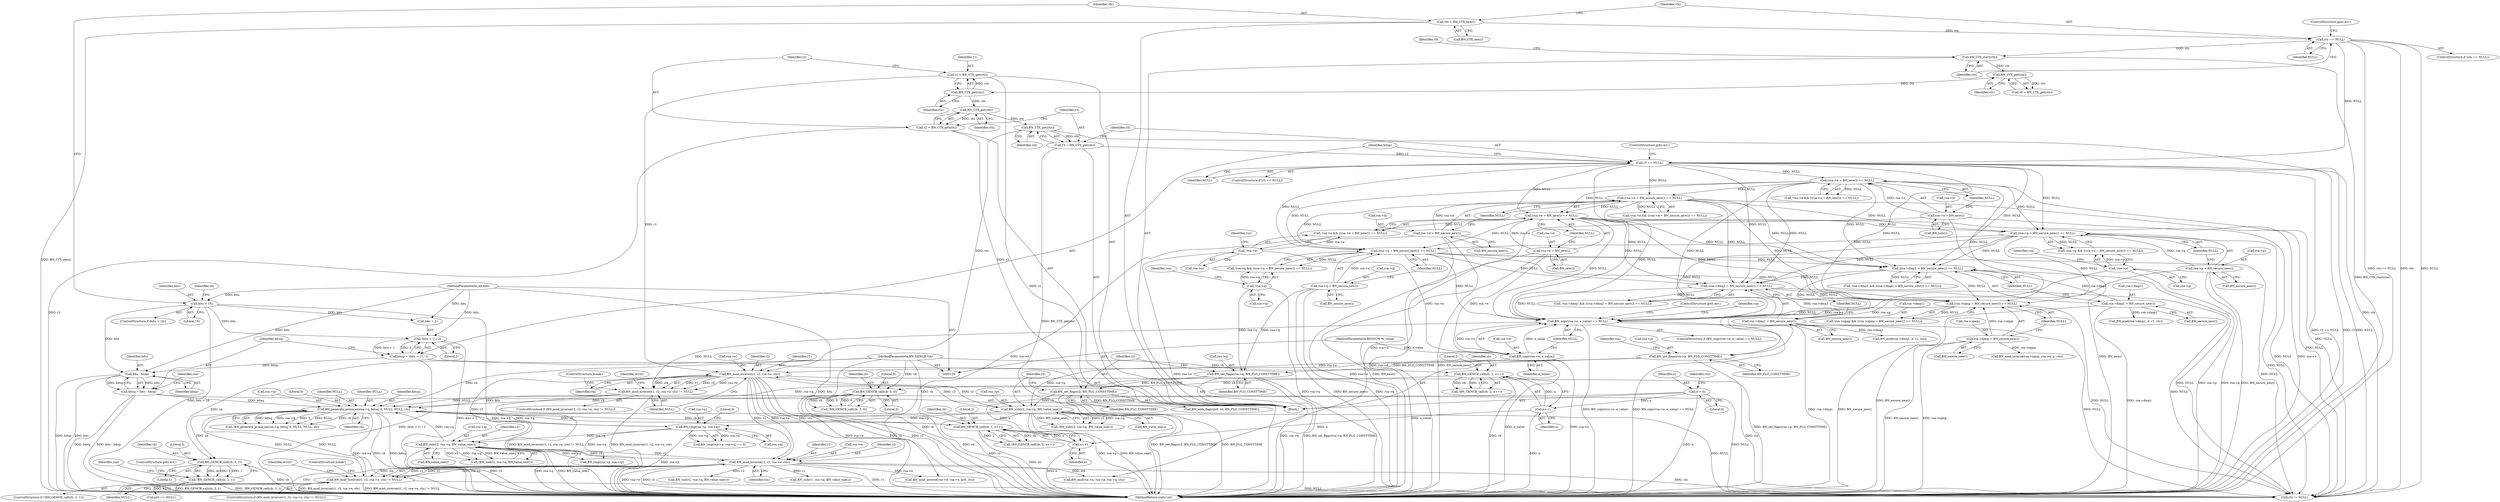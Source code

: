 digraph "0_openssl_6939eab03a6e23d2bd2c3f5e34fe1d48e542e787@pointer" {
"1000483" [label="(Call,BN_GENCB_call(cb, 3, 1))"];
"1000414" [label="(Call,BN_generate_prime_ex(rsa->q, bitsq, 0, NULL, NULL, cb))"];
"1000343" [label="(Call,BN_set_flags(rsa->q, BN_FLG_CONSTTIME))"];
"1000275" [label="(Call,!rsa->q)"];
"1000280" [label="(Call,rsa->q = BN_secure_new())"];
"1000338" [label="(Call,BN_set_flags(rsa->p, BN_FLG_CONSTTIME))"];
"1000266" [label="(Call,rsa->p = BN_secure_new())"];
"1000261" [label="(Call,!rsa->p)"];
"1000435" [label="(Call,BN_sub(r2, rsa->q, BN_value_one()))"];
"1000445" [label="(Call,BN_mod_inverse(r1, r2, rsa->e, ctx))"];
"1000365" [label="(Call,BN_mod_inverse(r1, r2, rsa->e, ctx))"];
"1000188" [label="(Call,r1 = BN_CTX_get(ctx))"];
"1000190" [label="(Call,BN_CTX_get(ctx))"];
"1000186" [label="(Call,BN_CTX_get(ctx))"];
"1000182" [label="(Call,BN_CTX_start(ctx))"];
"1000178" [label="(Call,ctx == NULL)"];
"1000174" [label="(Call,ctx = BN_CTX_new())"];
"1000355" [label="(Call,BN_sub(r2, rsa->p, BN_value_one()))"];
"1000348" [label="(Call,BN_set_flags(r2, BN_FLG_CONSTTIME))"];
"1000192" [label="(Call,r2 = BN_CTX_get(ctx))"];
"1000194" [label="(Call,BN_CTX_get(ctx))"];
"1000331" [label="(Call,BN_copy(rsa->e, e_value))"];
"1000247" [label="(Call,!rsa->e)"];
"1000252" [label="(Call,rsa->e = BN_new())"];
"1000123" [label="(MethodParameterIn,BIGNUM *e_value)"];
"1000198" [label="(Call,BN_CTX_get(ctx))"];
"1000425" [label="(Call,BN_cmp(rsa->p, rsa->q))"];
"1000212" [label="(Call,bitsq = bits - bitsp)"];
"1000214" [label="(Call,bits - bitsp)"];
"1000122" [label="(MethodParameterIn,int bits)"];
"1000163" [label="(Call,bits < 16)"];
"1000205" [label="(Call,bitsp = (bits + 1) / 2)"];
"1000207" [label="(Call,(bits + 1) / 2)"];
"1000444" [label="(Call,BN_mod_inverse(r1, r2, rsa->e, ctx) != NULL)"];
"1000364" [label="(Call,BN_mod_inverse(r1, r2, rsa->e, ctx) != NULL)"];
"1000330" [label="(Call,BN_copy(rsa->e, e_value) == NULL)"];
"1000279" [label="(Call,(rsa->q = BN_secure_new()) == NULL)"];
"1000223" [label="(Call,(rsa->n = BN_new()) == NULL)"];
"1000224" [label="(Call,rsa->n = BN_new())"];
"1000201" [label="(Call,r3 == NULL)"];
"1000196" [label="(Call,r3 = BN_CTX_get(ctx))"];
"1000251" [label="(Call,(rsa->e = BN_new()) == NULL)"];
"1000237" [label="(Call,(rsa->d = BN_secure_new()) == NULL)"];
"1000238" [label="(Call,rsa->d = BN_secure_new())"];
"1000265" [label="(Call,(rsa->p = BN_secure_new()) == NULL)"];
"1000293" [label="(Call,(rsa->dmp1 = BN_secure_new()) == NULL)"];
"1000294" [label="(Call,rsa->dmp1 = BN_secure_new())"];
"1000307" [label="(Call,(rsa->dmq1 = BN_secure_new()) == NULL)"];
"1000308" [label="(Call,rsa->dmq1 = BN_secure_new())"];
"1000321" [label="(Call,(rsa->iqmp = BN_secure_new()) == NULL)"];
"1000322" [label="(Call,rsa->iqmp = BN_secure_new())"];
"1000403" [label="(Call,BN_GENCB_call(cb, 3, 0))"];
"1000395" [label="(Call,BN_GENCB_call(cb, 2, n++))"];
"1000124" [label="(MethodParameterIn,BN_GENCB *cb)"];
"1000398" [label="(Call,n++)"];
"1000151" [label="(Call,n = 0)"];
"1000475" [label="(Call,BN_GENCB_call(cb, 2, n++))"];
"1000478" [label="(Call,n++)"];
"1000482" [label="(Call,!BN_GENCB_call(cb, 3, 1))"];
"1000224" [label="(Call,rsa->n = BN_new())"];
"1000204" [label="(ControlStructure,goto err;)"];
"1000124" [label="(MethodParameterIn,BN_GENCB *cb)"];
"1000177" [label="(ControlStructure,if (ctx == NULL))"];
"1000275" [label="(Call,!rsa->q)"];
"1000279" [label="(Call,(rsa->q = BN_secure_new()) == NULL)"];
"1000443" [label="(ControlStructure,if (BN_mod_inverse(r1, r2, rsa->e, ctx) != NULL))"];
"1000645" [label="(Call,BN_mod_inverse(rsa->iqmp, rsa->q, p, ctx))"];
"1000420" [label="(Identifier,NULL)"];
"1000252" [label="(Call,rsa->e = BN_new())"];
"1000367" [label="(Identifier,r2)"];
"1000203" [label="(Identifier,NULL)"];
"1000492" [label="(Identifier,rsa)"];
"1000406" [label="(Literal,0)"];
"1000399" [label="(Identifier,n)"];
"1000484" [label="(Identifier,cb)"];
"1000257" [label="(Identifier,NULL)"];
"1000357" [label="(Call,rsa->p)"];
"1000335" [label="(Identifier,e_value)"];
"1000187" [label="(Identifier,ctx)"];
"1000183" [label="(Identifier,ctx)"];
"1000364" [label="(Call,BN_mod_inverse(r1, r2, rsa->e, ctx) != NULL)"];
"1000201" [label="(Call,r3 == NULL)"];
"1000302" [label="(Call,!rsa->dmq1 && ((rsa->dmq1 = BN_secure_new()) == NULL))"];
"1000213" [label="(Identifier,bitsq)"];
"1000405" [label="(Literal,3)"];
"1000432" [label="(Literal,0)"];
"1000332" [label="(Call,rsa->e)"];
"1000260" [label="(Call,!rsa->p && ((rsa->p = BN_secure_new()) == NULL))"];
"1000371" [label="(Identifier,ctx)"];
"1000175" [label="(Identifier,ctx)"];
"1000298" [label="(Call,BN_secure_new())"];
"1000180" [label="(Identifier,NULL)"];
"1000456" [label="(Identifier,error)"];
"1000312" [label="(Call,BN_secure_new())"];
"1000268" [label="(Identifier,rsa)"];
"1000434" [label="(Call,!BN_sub(r2, rsa->q, BN_value_one()))"];
"1000225" [label="(Call,rsa->n)"];
"1000308" [label="(Call,rsa->dmq1 = BN_secure_new())"];
"1000355" [label="(Call,BN_sub(r2, rsa->p, BN_value_one()))"];
"1000188" [label="(Call,r1 = BN_CTX_get(ctx))"];
"1000426" [label="(Call,rsa->p)"];
"1000246" [label="(Call,!rsa->e && ((rsa->e = BN_new()) == NULL))"];
"1000179" [label="(Identifier,ctx)"];
"1000486" [label="(Literal,1)"];
"1000181" [label="(ControlStructure,goto err;)"];
"1000316" [label="(Call,!rsa->iqmp && ((rsa->iqmp = BN_secure_new()) == NULL))"];
"1000270" [label="(Call,BN_secure_new())"];
"1000339" [label="(Call,rsa->p)"];
"1000185" [label="(Identifier,r0)"];
"1000322" [label="(Call,rsa->iqmp = BN_secure_new())"];
"1000199" [label="(Identifier,ctx)"];
"1000404" [label="(Identifier,cb)"];
"1000165" [label="(Literal,16)"];
"1000330" [label="(Call,BN_copy(rsa->e, e_value) == NULL)"];
"1000299" [label="(Identifier,NULL)"];
"1000194" [label="(Call,BN_CTX_get(ctx))"];
"1000336" [label="(Identifier,NULL)"];
"1000541" [label="(Call,BN_sub(r2, rsa->q, BN_value_one()))"];
"1000265" [label="(Call,(rsa->p = BN_secure_new()) == NULL)"];
"1000366" [label="(Identifier,r1)"];
"1000329" [label="(ControlStructure,if (BN_copy(rsa->e, e_value) == NULL))"];
"1000168" [label="(Identifier,ok)"];
"1000123" [label="(MethodParameterIn,BIGNUM *e_value)"];
"1000152" [label="(Identifier,n)"];
"1000253" [label="(Call,rsa->e)"];
"1000424" [label="(Call,BN_cmp(rsa->p, rsa->q) == 0)"];
"1000212" [label="(Call,bitsq = bits - bitsp)"];
"1000429" [label="(Call,rsa->q)"];
"1000198" [label="(Call,BN_CTX_get(ctx))"];
"1000677" [label="(Call,ctx != NULL)"];
"1000261" [label="(Call,!rsa->p)"];
"1000191" [label="(Identifier,ctx)"];
"1000162" [label="(ControlStructure,if (bits < 16))"];
"1000418" [label="(Identifier,bitsq)"];
"1000485" [label="(Literal,3)"];
"1000327" [label="(Identifier,NULL)"];
"1000415" [label="(Call,rsa->q)"];
"1000419" [label="(Literal,0)"];
"1000229" [label="(Identifier,NULL)"];
"1000345" [label="(Identifier,rsa)"];
"1000189" [label="(Identifier,r1)"];
"1000376" [label="(Identifier,error)"];
"1000323" [label="(Call,rsa->iqmp)"];
"1000284" [label="(Call,BN_secure_new())"];
"1000446" [label="(Identifier,r1)"];
"1000242" [label="(Call,BN_secure_new())"];
"1000282" [label="(Identifier,rsa)"];
"1000437" [label="(Call,rsa->q)"];
"1000326" [label="(Call,BN_secure_new())"];
"1000228" [label="(Call,BN_new())"];
"1000153" [label="(Literal,0)"];
"1000350" [label="(Identifier,BN_FLG_CONSTTIME)"];
"1000232" [label="(Call,!rsa->d && ((rsa->d = BN_secure_new()) == NULL))"];
"1000396" [label="(Identifier,cb)"];
"1000448" [label="(Call,rsa->e)"];
"1000216" [label="(Identifier,bitsp)"];
"1000474" [label="(Call,!BN_GENCB_call(cb, 2, n++))"];
"1000444" [label="(Call,BN_mod_inverse(r1, r2, rsa->e, ctx) != NULL)"];
"1000451" [label="(Identifier,ctx)"];
"1000151" [label="(Call,n = 0)"];
"1000190" [label="(Call,BN_CTX_get(ctx))"];
"1000267" [label="(Call,rsa->p)"];
"1000452" [label="(Identifier,NULL)"];
"1000440" [label="(Call,BN_value_one())"];
"1000532" [label="(Call,BN_sub(r1, rsa->p, BN_value_one()))"];
"1000254" [label="(Identifier,rsa)"];
"1000285" [label="(Identifier,NULL)"];
"1000476" [label="(Identifier,cb)"];
"1000200" [label="(ControlStructure,if (r3 == NULL))"];
"1000186" [label="(Call,BN_CTX_get(ctx))"];
"1000184" [label="(Call,r0 = BN_CTX_get(ctx))"];
"1000309" [label="(Call,rsa->dmq1)"];
"1000435" [label="(Call,BN_sub(r2, rsa->q, BN_value_one()))"];
"1000343" [label="(Call,BN_set_flags(rsa->q, BN_FLG_CONSTTIME))"];
"1000342" [label="(Identifier,BN_FLG_CONSTTIME)"];
"1000195" [label="(Identifier,ctx)"];
"1000447" [label="(Identifier,r2)"];
"1000337" [label="(ControlStructure,goto err;)"];
"1000266" [label="(Call,rsa->p = BN_secure_new())"];
"1000344" [label="(Call,rsa->q)"];
"1000211" [label="(Literal,2)"];
"1000606" [label="(Call,BN_mod(rsa->dmp1, d, r1, ctx))"];
"1000475" [label="(Call,BN_GENCB_call(cb, 2, n++))"];
"1000197" [label="(Identifier,r3)"];
"1000248" [label="(Call,rsa->e)"];
"1000374" [label="(ControlStructure,break;)"];
"1000363" [label="(ControlStructure,if (BN_mod_inverse(r1, r2, rsa->e, ctx) != NULL))"];
"1000176" [label="(Call,BN_CTX_new())"];
"1000478" [label="(Call,n++)"];
"1000614" [label="(Call,BN_mod(rsa->dmq1, d, r2, ctx))"];
"1000490" [label="(Call,BN_cmp(rsa->p, rsa->q))"];
"1000483" [label="(Call,BN_GENCB_call(cb, 3, 1))"];
"1000518" [label="(Call,BN_mul(rsa->n, rsa->p, rsa->q, ctx))"];
"1000196" [label="(Call,r3 = BN_CTX_get(ctx))"];
"1000349" [label="(Identifier,r2)"];
"1000271" [label="(Identifier,NULL)"];
"1000163" [label="(Call,bits < 16)"];
"1000238" [label="(Call,rsa->d = BN_secure_new())"];
"1000479" [label="(Identifier,n)"];
"1000293" [label="(Call,(rsa->dmp1 = BN_secure_new()) == NULL)"];
"1000223" [label="(Call,(rsa->n = BN_new()) == NULL)"];
"1000445" [label="(Call,BN_mod_inverse(r1, r2, rsa->e, ctx))"];
"1000365" [label="(Call,BN_mod_inverse(r1, r2, rsa->e, ctx))"];
"1000122" [label="(MethodParameterIn,int bits)"];
"1000572" [label="(Call,BN_mod_inverse(rsa->d, rsa->e, pr0, ctx))"];
"1000394" [label="(Call,!BN_GENCB_call(cb, 2, n++))"];
"1000562" [label="(Call,pr0 == NULL)"];
"1000193" [label="(Identifier,r2)"];
"1000276" [label="(Call,rsa->q)"];
"1000207" [label="(Call,(bits + 1) / 2)"];
"1000262" [label="(Call,rsa->p)"];
"1000347" [label="(Identifier,BN_FLG_CONSTTIME)"];
"1000414" [label="(Call,BN_generate_prime_ex(rsa->q, bitsq, 0, NULL, NULL, cb))"];
"1000294" [label="(Call,rsa->dmp1 = BN_secure_new())"];
"1000288" [label="(Call,!rsa->dmp1 && ((rsa->dmp1 = BN_secure_new()) == NULL))"];
"1000338" [label="(Call,BN_set_flags(rsa->p, BN_FLG_CONSTTIME))"];
"1000192" [label="(Call,r2 = BN_CTX_get(ctx))"];
"1000239" [label="(Call,rsa->d)"];
"1000156" [label="(Identifier,ctx)"];
"1000280" [label="(Call,rsa->q = BN_secure_new())"];
"1000477" [label="(Literal,2)"];
"1000348" [label="(Call,BN_set_flags(r2, BN_FLG_CONSTTIME))"];
"1000321" [label="(Call,(rsa->iqmp = BN_secure_new()) == NULL)"];
"1000372" [label="(Identifier,NULL)"];
"1000436" [label="(Identifier,r2)"];
"1000454" [label="(ControlStructure,break;)"];
"1000218" [label="(Call,!rsa->n && ((rsa->n = BN_new()) == NULL))"];
"1000313" [label="(Identifier,NULL)"];
"1000368" [label="(Call,rsa->e)"];
"1000295" [label="(Call,rsa->dmp1)"];
"1000125" [label="(Block,)"];
"1000247" [label="(Call,!rsa->e)"];
"1000354" [label="(Call,!BN_sub(r2, rsa->p, BN_value_one()))"];
"1000182" [label="(Call,BN_CTX_start(ctx))"];
"1000174" [label="(Call,ctx = BN_CTX_new())"];
"1000164" [label="(Identifier,bits)"];
"1000686" [label="(MethodReturn,static int)"];
"1000251" [label="(Call,(rsa->e = BN_new()) == NULL)"];
"1000256" [label="(Call,BN_new())"];
"1000214" [label="(Call,bits - bitsp)"];
"1000395" [label="(Call,BN_GENCB_call(cb, 2, n++))"];
"1000178" [label="(Call,ctx == NULL)"];
"1000397" [label="(Literal,2)"];
"1000281" [label="(Call,rsa->q)"];
"1000205" [label="(Call,bitsp = (bits + 1) / 2)"];
"1000402" [label="(Call,!BN_GENCB_call(cb, 3, 0))"];
"1000566" [label="(Call,BN_with_flags(pr0, r0, BN_FLG_CONSTTIME))"];
"1000487" [label="(ControlStructure,goto err;)"];
"1000413" [label="(Call,!BN_generate_prime_ex(rsa->q, bitsq, 0, NULL, NULL, cb))"];
"1000356" [label="(Identifier,r2)"];
"1000425" [label="(Call,BN_cmp(rsa->p, rsa->q))"];
"1000221" [label="(Identifier,rsa)"];
"1000215" [label="(Identifier,bits)"];
"1000237" [label="(Call,(rsa->d = BN_secure_new()) == NULL)"];
"1000206" [label="(Identifier,bitsp)"];
"1000331" [label="(Call,BN_copy(rsa->e, e_value))"];
"1000482" [label="(Call,!BN_GENCB_call(cb, 3, 1))"];
"1000243" [label="(Identifier,NULL)"];
"1000340" [label="(Identifier,rsa)"];
"1000421" [label="(Identifier,NULL)"];
"1000398" [label="(Call,n++)"];
"1000360" [label="(Call,BN_value_one())"];
"1000422" [label="(Identifier,cb)"];
"1000208" [label="(Call,bits + 1)"];
"1000307" [label="(Call,(rsa->dmq1 = BN_secure_new()) == NULL)"];
"1000202" [label="(Identifier,r3)"];
"1000481" [label="(ControlStructure,if (!BN_GENCB_call(cb, 3, 1)))"];
"1000403" [label="(Call,BN_GENCB_call(cb, 3, 0))"];
"1000274" [label="(Call,!rsa->q && ((rsa->q = BN_secure_new()) == NULL))"];
"1000483" -> "1000482"  [label="AST: "];
"1000483" -> "1000486"  [label="CFG: "];
"1000484" -> "1000483"  [label="AST: "];
"1000485" -> "1000483"  [label="AST: "];
"1000486" -> "1000483"  [label="AST: "];
"1000482" -> "1000483"  [label="CFG: "];
"1000483" -> "1000686"  [label="DDG: cb"];
"1000483" -> "1000482"  [label="DDG: cb"];
"1000483" -> "1000482"  [label="DDG: 3"];
"1000483" -> "1000482"  [label="DDG: 1"];
"1000414" -> "1000483"  [label="DDG: cb"];
"1000124" -> "1000483"  [label="DDG: cb"];
"1000414" -> "1000413"  [label="AST: "];
"1000414" -> "1000422"  [label="CFG: "];
"1000415" -> "1000414"  [label="AST: "];
"1000418" -> "1000414"  [label="AST: "];
"1000419" -> "1000414"  [label="AST: "];
"1000420" -> "1000414"  [label="AST: "];
"1000421" -> "1000414"  [label="AST: "];
"1000422" -> "1000414"  [label="AST: "];
"1000413" -> "1000414"  [label="CFG: "];
"1000414" -> "1000686"  [label="DDG: cb"];
"1000414" -> "1000686"  [label="DDG: bitsq"];
"1000414" -> "1000686"  [label="DDG: rsa->q"];
"1000414" -> "1000413"  [label="DDG: bitsq"];
"1000414" -> "1000413"  [label="DDG: rsa->q"];
"1000414" -> "1000413"  [label="DDG: 0"];
"1000414" -> "1000413"  [label="DDG: NULL"];
"1000414" -> "1000413"  [label="DDG: cb"];
"1000343" -> "1000414"  [label="DDG: rsa->q"];
"1000435" -> "1000414"  [label="DDG: rsa->q"];
"1000425" -> "1000414"  [label="DDG: rsa->q"];
"1000212" -> "1000414"  [label="DDG: bitsq"];
"1000444" -> "1000414"  [label="DDG: NULL"];
"1000364" -> "1000414"  [label="DDG: NULL"];
"1000403" -> "1000414"  [label="DDG: cb"];
"1000475" -> "1000414"  [label="DDG: cb"];
"1000124" -> "1000414"  [label="DDG: cb"];
"1000414" -> "1000425"  [label="DDG: rsa->q"];
"1000414" -> "1000444"  [label="DDG: NULL"];
"1000414" -> "1000475"  [label="DDG: cb"];
"1000414" -> "1000677"  [label="DDG: NULL"];
"1000343" -> "1000125"  [label="AST: "];
"1000343" -> "1000347"  [label="CFG: "];
"1000344" -> "1000343"  [label="AST: "];
"1000347" -> "1000343"  [label="AST: "];
"1000349" -> "1000343"  [label="CFG: "];
"1000343" -> "1000686"  [label="DDG: rsa->q"];
"1000343" -> "1000686"  [label="DDG: BN_set_flags(rsa->q, BN_FLG_CONSTTIME)"];
"1000275" -> "1000343"  [label="DDG: rsa->q"];
"1000280" -> "1000343"  [label="DDG: rsa->q"];
"1000338" -> "1000343"  [label="DDG: BN_FLG_CONSTTIME"];
"1000343" -> "1000348"  [label="DDG: BN_FLG_CONSTTIME"];
"1000275" -> "1000274"  [label="AST: "];
"1000275" -> "1000276"  [label="CFG: "];
"1000276" -> "1000275"  [label="AST: "];
"1000282" -> "1000275"  [label="CFG: "];
"1000274" -> "1000275"  [label="CFG: "];
"1000275" -> "1000686"  [label="DDG: rsa->q"];
"1000275" -> "1000274"  [label="DDG: rsa->q"];
"1000280" -> "1000279"  [label="AST: "];
"1000280" -> "1000284"  [label="CFG: "];
"1000281" -> "1000280"  [label="AST: "];
"1000284" -> "1000280"  [label="AST: "];
"1000285" -> "1000280"  [label="CFG: "];
"1000280" -> "1000686"  [label="DDG: BN_secure_new()"];
"1000280" -> "1000686"  [label="DDG: rsa->q"];
"1000280" -> "1000279"  [label="DDG: rsa->q"];
"1000338" -> "1000125"  [label="AST: "];
"1000338" -> "1000342"  [label="CFG: "];
"1000339" -> "1000338"  [label="AST: "];
"1000342" -> "1000338"  [label="AST: "];
"1000345" -> "1000338"  [label="CFG: "];
"1000338" -> "1000686"  [label="DDG: BN_set_flags(rsa->p, BN_FLG_CONSTTIME)"];
"1000266" -> "1000338"  [label="DDG: rsa->p"];
"1000261" -> "1000338"  [label="DDG: rsa->p"];
"1000338" -> "1000355"  [label="DDG: rsa->p"];
"1000266" -> "1000265"  [label="AST: "];
"1000266" -> "1000270"  [label="CFG: "];
"1000267" -> "1000266"  [label="AST: "];
"1000270" -> "1000266"  [label="AST: "];
"1000271" -> "1000266"  [label="CFG: "];
"1000266" -> "1000686"  [label="DDG: rsa->p"];
"1000266" -> "1000686"  [label="DDG: BN_secure_new()"];
"1000266" -> "1000265"  [label="DDG: rsa->p"];
"1000261" -> "1000260"  [label="AST: "];
"1000261" -> "1000262"  [label="CFG: "];
"1000262" -> "1000261"  [label="AST: "];
"1000268" -> "1000261"  [label="CFG: "];
"1000260" -> "1000261"  [label="CFG: "];
"1000261" -> "1000686"  [label="DDG: rsa->p"];
"1000261" -> "1000260"  [label="DDG: rsa->p"];
"1000435" -> "1000434"  [label="AST: "];
"1000435" -> "1000440"  [label="CFG: "];
"1000436" -> "1000435"  [label="AST: "];
"1000437" -> "1000435"  [label="AST: "];
"1000440" -> "1000435"  [label="AST: "];
"1000434" -> "1000435"  [label="CFG: "];
"1000435" -> "1000686"  [label="DDG: r2"];
"1000435" -> "1000686"  [label="DDG: rsa->q"];
"1000435" -> "1000686"  [label="DDG: BN_value_one()"];
"1000435" -> "1000434"  [label="DDG: r2"];
"1000435" -> "1000434"  [label="DDG: rsa->q"];
"1000435" -> "1000434"  [label="DDG: BN_value_one()"];
"1000445" -> "1000435"  [label="DDG: r2"];
"1000365" -> "1000435"  [label="DDG: r2"];
"1000425" -> "1000435"  [label="DDG: rsa->q"];
"1000435" -> "1000445"  [label="DDG: r2"];
"1000435" -> "1000490"  [label="DDG: rsa->q"];
"1000445" -> "1000444"  [label="AST: "];
"1000445" -> "1000451"  [label="CFG: "];
"1000446" -> "1000445"  [label="AST: "];
"1000447" -> "1000445"  [label="AST: "];
"1000448" -> "1000445"  [label="AST: "];
"1000451" -> "1000445"  [label="AST: "];
"1000452" -> "1000445"  [label="CFG: "];
"1000445" -> "1000686"  [label="DDG: r2"];
"1000445" -> "1000686"  [label="DDG: r1"];
"1000445" -> "1000686"  [label="DDG: rsa->e"];
"1000445" -> "1000444"  [label="DDG: r1"];
"1000445" -> "1000444"  [label="DDG: r2"];
"1000445" -> "1000444"  [label="DDG: rsa->e"];
"1000445" -> "1000444"  [label="DDG: ctx"];
"1000365" -> "1000445"  [label="DDG: r1"];
"1000365" -> "1000445"  [label="DDG: rsa->e"];
"1000365" -> "1000445"  [label="DDG: ctx"];
"1000445" -> "1000518"  [label="DDG: ctx"];
"1000445" -> "1000532"  [label="DDG: r1"];
"1000445" -> "1000541"  [label="DDG: r2"];
"1000445" -> "1000572"  [label="DDG: rsa->e"];
"1000445" -> "1000677"  [label="DDG: ctx"];
"1000365" -> "1000364"  [label="AST: "];
"1000365" -> "1000371"  [label="CFG: "];
"1000366" -> "1000365"  [label="AST: "];
"1000367" -> "1000365"  [label="AST: "];
"1000368" -> "1000365"  [label="AST: "];
"1000371" -> "1000365"  [label="AST: "];
"1000372" -> "1000365"  [label="CFG: "];
"1000365" -> "1000686"  [label="DDG: rsa->e"];
"1000365" -> "1000686"  [label="DDG: r2"];
"1000365" -> "1000686"  [label="DDG: r1"];
"1000365" -> "1000355"  [label="DDG: r2"];
"1000365" -> "1000364"  [label="DDG: r1"];
"1000365" -> "1000364"  [label="DDG: r2"];
"1000365" -> "1000364"  [label="DDG: rsa->e"];
"1000365" -> "1000364"  [label="DDG: ctx"];
"1000188" -> "1000365"  [label="DDG: r1"];
"1000355" -> "1000365"  [label="DDG: r2"];
"1000331" -> "1000365"  [label="DDG: rsa->e"];
"1000198" -> "1000365"  [label="DDG: ctx"];
"1000365" -> "1000677"  [label="DDG: ctx"];
"1000188" -> "1000125"  [label="AST: "];
"1000188" -> "1000190"  [label="CFG: "];
"1000189" -> "1000188"  [label="AST: "];
"1000190" -> "1000188"  [label="AST: "];
"1000193" -> "1000188"  [label="CFG: "];
"1000188" -> "1000686"  [label="DDG: r1"];
"1000190" -> "1000188"  [label="DDG: ctx"];
"1000190" -> "1000191"  [label="CFG: "];
"1000191" -> "1000190"  [label="AST: "];
"1000186" -> "1000190"  [label="DDG: ctx"];
"1000190" -> "1000194"  [label="DDG: ctx"];
"1000186" -> "1000184"  [label="AST: "];
"1000186" -> "1000187"  [label="CFG: "];
"1000187" -> "1000186"  [label="AST: "];
"1000184" -> "1000186"  [label="CFG: "];
"1000186" -> "1000184"  [label="DDG: ctx"];
"1000182" -> "1000186"  [label="DDG: ctx"];
"1000182" -> "1000125"  [label="AST: "];
"1000182" -> "1000183"  [label="CFG: "];
"1000183" -> "1000182"  [label="AST: "];
"1000185" -> "1000182"  [label="CFG: "];
"1000182" -> "1000686"  [label="DDG: BN_CTX_start(ctx)"];
"1000178" -> "1000182"  [label="DDG: ctx"];
"1000178" -> "1000177"  [label="AST: "];
"1000178" -> "1000180"  [label="CFG: "];
"1000179" -> "1000178"  [label="AST: "];
"1000180" -> "1000178"  [label="AST: "];
"1000181" -> "1000178"  [label="CFG: "];
"1000183" -> "1000178"  [label="CFG: "];
"1000178" -> "1000686"  [label="DDG: ctx == NULL"];
"1000174" -> "1000178"  [label="DDG: ctx"];
"1000178" -> "1000201"  [label="DDG: NULL"];
"1000178" -> "1000677"  [label="DDG: ctx"];
"1000178" -> "1000677"  [label="DDG: NULL"];
"1000174" -> "1000125"  [label="AST: "];
"1000174" -> "1000176"  [label="CFG: "];
"1000175" -> "1000174"  [label="AST: "];
"1000176" -> "1000174"  [label="AST: "];
"1000179" -> "1000174"  [label="CFG: "];
"1000174" -> "1000686"  [label="DDG: BN_CTX_new()"];
"1000355" -> "1000354"  [label="AST: "];
"1000355" -> "1000360"  [label="CFG: "];
"1000356" -> "1000355"  [label="AST: "];
"1000357" -> "1000355"  [label="AST: "];
"1000360" -> "1000355"  [label="AST: "];
"1000354" -> "1000355"  [label="CFG: "];
"1000355" -> "1000686"  [label="DDG: r2"];
"1000355" -> "1000686"  [label="DDG: rsa->p"];
"1000355" -> "1000686"  [label="DDG: BN_value_one()"];
"1000355" -> "1000354"  [label="DDG: r2"];
"1000355" -> "1000354"  [label="DDG: rsa->p"];
"1000355" -> "1000354"  [label="DDG: BN_value_one()"];
"1000348" -> "1000355"  [label="DDG: r2"];
"1000355" -> "1000425"  [label="DDG: rsa->p"];
"1000348" -> "1000125"  [label="AST: "];
"1000348" -> "1000350"  [label="CFG: "];
"1000349" -> "1000348"  [label="AST: "];
"1000350" -> "1000348"  [label="AST: "];
"1000356" -> "1000348"  [label="CFG: "];
"1000348" -> "1000686"  [label="DDG: BN_set_flags(r2, BN_FLG_CONSTTIME)"];
"1000348" -> "1000686"  [label="DDG: BN_FLG_CONSTTIME"];
"1000192" -> "1000348"  [label="DDG: r2"];
"1000348" -> "1000566"  [label="DDG: BN_FLG_CONSTTIME"];
"1000192" -> "1000125"  [label="AST: "];
"1000192" -> "1000194"  [label="CFG: "];
"1000193" -> "1000192"  [label="AST: "];
"1000194" -> "1000192"  [label="AST: "];
"1000197" -> "1000192"  [label="CFG: "];
"1000192" -> "1000686"  [label="DDG: r2"];
"1000194" -> "1000192"  [label="DDG: ctx"];
"1000194" -> "1000195"  [label="CFG: "];
"1000195" -> "1000194"  [label="AST: "];
"1000194" -> "1000198"  [label="DDG: ctx"];
"1000331" -> "1000330"  [label="AST: "];
"1000331" -> "1000335"  [label="CFG: "];
"1000332" -> "1000331"  [label="AST: "];
"1000335" -> "1000331"  [label="AST: "];
"1000336" -> "1000331"  [label="CFG: "];
"1000331" -> "1000686"  [label="DDG: rsa->e"];
"1000331" -> "1000686"  [label="DDG: e_value"];
"1000331" -> "1000330"  [label="DDG: rsa->e"];
"1000331" -> "1000330"  [label="DDG: e_value"];
"1000247" -> "1000331"  [label="DDG: rsa->e"];
"1000252" -> "1000331"  [label="DDG: rsa->e"];
"1000123" -> "1000331"  [label="DDG: e_value"];
"1000247" -> "1000246"  [label="AST: "];
"1000247" -> "1000248"  [label="CFG: "];
"1000248" -> "1000247"  [label="AST: "];
"1000254" -> "1000247"  [label="CFG: "];
"1000246" -> "1000247"  [label="CFG: "];
"1000247" -> "1000686"  [label="DDG: rsa->e"];
"1000247" -> "1000246"  [label="DDG: rsa->e"];
"1000252" -> "1000251"  [label="AST: "];
"1000252" -> "1000256"  [label="CFG: "];
"1000253" -> "1000252"  [label="AST: "];
"1000256" -> "1000252"  [label="AST: "];
"1000257" -> "1000252"  [label="CFG: "];
"1000252" -> "1000686"  [label="DDG: rsa->e"];
"1000252" -> "1000686"  [label="DDG: BN_new()"];
"1000252" -> "1000251"  [label="DDG: rsa->e"];
"1000123" -> "1000120"  [label="AST: "];
"1000123" -> "1000686"  [label="DDG: e_value"];
"1000198" -> "1000196"  [label="AST: "];
"1000198" -> "1000199"  [label="CFG: "];
"1000199" -> "1000198"  [label="AST: "];
"1000196" -> "1000198"  [label="CFG: "];
"1000198" -> "1000196"  [label="DDG: ctx"];
"1000198" -> "1000677"  [label="DDG: ctx"];
"1000425" -> "1000424"  [label="AST: "];
"1000425" -> "1000429"  [label="CFG: "];
"1000426" -> "1000425"  [label="AST: "];
"1000429" -> "1000425"  [label="AST: "];
"1000432" -> "1000425"  [label="CFG: "];
"1000425" -> "1000686"  [label="DDG: rsa->p"];
"1000425" -> "1000424"  [label="DDG: rsa->p"];
"1000425" -> "1000424"  [label="DDG: rsa->q"];
"1000425" -> "1000490"  [label="DDG: rsa->p"];
"1000212" -> "1000125"  [label="AST: "];
"1000212" -> "1000214"  [label="CFG: "];
"1000213" -> "1000212"  [label="AST: "];
"1000214" -> "1000212"  [label="AST: "];
"1000221" -> "1000212"  [label="CFG: "];
"1000212" -> "1000686"  [label="DDG: bits - bitsp"];
"1000212" -> "1000686"  [label="DDG: bitsq"];
"1000214" -> "1000212"  [label="DDG: bits"];
"1000214" -> "1000212"  [label="DDG: bitsp"];
"1000214" -> "1000216"  [label="CFG: "];
"1000215" -> "1000214"  [label="AST: "];
"1000216" -> "1000214"  [label="AST: "];
"1000214" -> "1000686"  [label="DDG: bitsp"];
"1000214" -> "1000686"  [label="DDG: bits"];
"1000122" -> "1000214"  [label="DDG: bits"];
"1000163" -> "1000214"  [label="DDG: bits"];
"1000205" -> "1000214"  [label="DDG: bitsp"];
"1000122" -> "1000120"  [label="AST: "];
"1000122" -> "1000686"  [label="DDG: bits"];
"1000122" -> "1000163"  [label="DDG: bits"];
"1000122" -> "1000207"  [label="DDG: bits"];
"1000122" -> "1000208"  [label="DDG: bits"];
"1000163" -> "1000162"  [label="AST: "];
"1000163" -> "1000165"  [label="CFG: "];
"1000164" -> "1000163"  [label="AST: "];
"1000165" -> "1000163"  [label="AST: "];
"1000168" -> "1000163"  [label="CFG: "];
"1000175" -> "1000163"  [label="CFG: "];
"1000163" -> "1000686"  [label="DDG: bits"];
"1000163" -> "1000686"  [label="DDG: bits < 16"];
"1000163" -> "1000207"  [label="DDG: bits"];
"1000163" -> "1000208"  [label="DDG: bits"];
"1000205" -> "1000125"  [label="AST: "];
"1000205" -> "1000207"  [label="CFG: "];
"1000206" -> "1000205"  [label="AST: "];
"1000207" -> "1000205"  [label="AST: "];
"1000213" -> "1000205"  [label="CFG: "];
"1000205" -> "1000686"  [label="DDG: (bits + 1) / 2"];
"1000207" -> "1000205"  [label="DDG: bits + 1"];
"1000207" -> "1000205"  [label="DDG: 2"];
"1000207" -> "1000211"  [label="CFG: "];
"1000208" -> "1000207"  [label="AST: "];
"1000211" -> "1000207"  [label="AST: "];
"1000207" -> "1000686"  [label="DDG: bits + 1"];
"1000444" -> "1000443"  [label="AST: "];
"1000444" -> "1000452"  [label="CFG: "];
"1000452" -> "1000444"  [label="AST: "];
"1000454" -> "1000444"  [label="CFG: "];
"1000456" -> "1000444"  [label="CFG: "];
"1000444" -> "1000686"  [label="DDG: BN_mod_inverse(r1, r2, rsa->e, ctx)"];
"1000444" -> "1000686"  [label="DDG: BN_mod_inverse(r1, r2, rsa->e, ctx) != NULL"];
"1000444" -> "1000562"  [label="DDG: NULL"];
"1000444" -> "1000677"  [label="DDG: NULL"];
"1000364" -> "1000363"  [label="AST: "];
"1000364" -> "1000372"  [label="CFG: "];
"1000372" -> "1000364"  [label="AST: "];
"1000374" -> "1000364"  [label="CFG: "];
"1000376" -> "1000364"  [label="CFG: "];
"1000364" -> "1000686"  [label="DDG: BN_mod_inverse(r1, r2, rsa->e, ctx)"];
"1000364" -> "1000686"  [label="DDG: BN_mod_inverse(r1, r2, rsa->e, ctx) != NULL"];
"1000330" -> "1000364"  [label="DDG: NULL"];
"1000364" -> "1000677"  [label="DDG: NULL"];
"1000330" -> "1000329"  [label="AST: "];
"1000330" -> "1000336"  [label="CFG: "];
"1000336" -> "1000330"  [label="AST: "];
"1000337" -> "1000330"  [label="CFG: "];
"1000340" -> "1000330"  [label="CFG: "];
"1000330" -> "1000686"  [label="DDG: BN_copy(rsa->e, e_value)"];
"1000330" -> "1000686"  [label="DDG: BN_copy(rsa->e, e_value) == NULL"];
"1000279" -> "1000330"  [label="DDG: NULL"];
"1000293" -> "1000330"  [label="DDG: NULL"];
"1000307" -> "1000330"  [label="DDG: NULL"];
"1000223" -> "1000330"  [label="DDG: NULL"];
"1000201" -> "1000330"  [label="DDG: NULL"];
"1000251" -> "1000330"  [label="DDG: NULL"];
"1000321" -> "1000330"  [label="DDG: NULL"];
"1000265" -> "1000330"  [label="DDG: NULL"];
"1000237" -> "1000330"  [label="DDG: NULL"];
"1000330" -> "1000677"  [label="DDG: NULL"];
"1000279" -> "1000274"  [label="AST: "];
"1000279" -> "1000285"  [label="CFG: "];
"1000285" -> "1000279"  [label="AST: "];
"1000274" -> "1000279"  [label="CFG: "];
"1000279" -> "1000274"  [label="DDG: NULL"];
"1000223" -> "1000279"  [label="DDG: NULL"];
"1000201" -> "1000279"  [label="DDG: NULL"];
"1000251" -> "1000279"  [label="DDG: NULL"];
"1000265" -> "1000279"  [label="DDG: NULL"];
"1000237" -> "1000279"  [label="DDG: NULL"];
"1000279" -> "1000293"  [label="DDG: NULL"];
"1000279" -> "1000307"  [label="DDG: NULL"];
"1000279" -> "1000321"  [label="DDG: NULL"];
"1000279" -> "1000677"  [label="DDG: NULL"];
"1000223" -> "1000218"  [label="AST: "];
"1000223" -> "1000229"  [label="CFG: "];
"1000224" -> "1000223"  [label="AST: "];
"1000229" -> "1000223"  [label="AST: "];
"1000218" -> "1000223"  [label="CFG: "];
"1000223" -> "1000218"  [label="DDG: NULL"];
"1000224" -> "1000223"  [label="DDG: rsa->n"];
"1000201" -> "1000223"  [label="DDG: NULL"];
"1000223" -> "1000237"  [label="DDG: NULL"];
"1000223" -> "1000251"  [label="DDG: NULL"];
"1000223" -> "1000265"  [label="DDG: NULL"];
"1000223" -> "1000293"  [label="DDG: NULL"];
"1000223" -> "1000307"  [label="DDG: NULL"];
"1000223" -> "1000321"  [label="DDG: NULL"];
"1000223" -> "1000677"  [label="DDG: NULL"];
"1000224" -> "1000228"  [label="CFG: "];
"1000225" -> "1000224"  [label="AST: "];
"1000228" -> "1000224"  [label="AST: "];
"1000229" -> "1000224"  [label="CFG: "];
"1000224" -> "1000686"  [label="DDG: rsa->n"];
"1000224" -> "1000686"  [label="DDG: BN_new()"];
"1000224" -> "1000518"  [label="DDG: rsa->n"];
"1000201" -> "1000200"  [label="AST: "];
"1000201" -> "1000203"  [label="CFG: "];
"1000202" -> "1000201"  [label="AST: "];
"1000203" -> "1000201"  [label="AST: "];
"1000204" -> "1000201"  [label="CFG: "];
"1000206" -> "1000201"  [label="CFG: "];
"1000201" -> "1000686"  [label="DDG: r3 == NULL"];
"1000201" -> "1000686"  [label="DDG: r3"];
"1000196" -> "1000201"  [label="DDG: r3"];
"1000201" -> "1000237"  [label="DDG: NULL"];
"1000201" -> "1000251"  [label="DDG: NULL"];
"1000201" -> "1000265"  [label="DDG: NULL"];
"1000201" -> "1000293"  [label="DDG: NULL"];
"1000201" -> "1000307"  [label="DDG: NULL"];
"1000201" -> "1000321"  [label="DDG: NULL"];
"1000201" -> "1000677"  [label="DDG: NULL"];
"1000196" -> "1000125"  [label="AST: "];
"1000197" -> "1000196"  [label="AST: "];
"1000202" -> "1000196"  [label="CFG: "];
"1000196" -> "1000686"  [label="DDG: BN_CTX_get(ctx)"];
"1000251" -> "1000246"  [label="AST: "];
"1000251" -> "1000257"  [label="CFG: "];
"1000257" -> "1000251"  [label="AST: "];
"1000246" -> "1000251"  [label="CFG: "];
"1000251" -> "1000246"  [label="DDG: NULL"];
"1000237" -> "1000251"  [label="DDG: NULL"];
"1000251" -> "1000265"  [label="DDG: NULL"];
"1000251" -> "1000293"  [label="DDG: NULL"];
"1000251" -> "1000307"  [label="DDG: NULL"];
"1000251" -> "1000321"  [label="DDG: NULL"];
"1000251" -> "1000677"  [label="DDG: NULL"];
"1000237" -> "1000232"  [label="AST: "];
"1000237" -> "1000243"  [label="CFG: "];
"1000238" -> "1000237"  [label="AST: "];
"1000243" -> "1000237"  [label="AST: "];
"1000232" -> "1000237"  [label="CFG: "];
"1000237" -> "1000232"  [label="DDG: NULL"];
"1000238" -> "1000237"  [label="DDG: rsa->d"];
"1000237" -> "1000265"  [label="DDG: NULL"];
"1000237" -> "1000293"  [label="DDG: NULL"];
"1000237" -> "1000307"  [label="DDG: NULL"];
"1000237" -> "1000321"  [label="DDG: NULL"];
"1000237" -> "1000677"  [label="DDG: NULL"];
"1000238" -> "1000242"  [label="CFG: "];
"1000239" -> "1000238"  [label="AST: "];
"1000242" -> "1000238"  [label="AST: "];
"1000243" -> "1000238"  [label="CFG: "];
"1000238" -> "1000686"  [label="DDG: rsa->d"];
"1000238" -> "1000686"  [label="DDG: BN_secure_new()"];
"1000238" -> "1000572"  [label="DDG: rsa->d"];
"1000265" -> "1000260"  [label="AST: "];
"1000265" -> "1000271"  [label="CFG: "];
"1000271" -> "1000265"  [label="AST: "];
"1000260" -> "1000265"  [label="CFG: "];
"1000265" -> "1000260"  [label="DDG: NULL"];
"1000265" -> "1000293"  [label="DDG: NULL"];
"1000265" -> "1000307"  [label="DDG: NULL"];
"1000265" -> "1000321"  [label="DDG: NULL"];
"1000265" -> "1000677"  [label="DDG: NULL"];
"1000293" -> "1000288"  [label="AST: "];
"1000293" -> "1000299"  [label="CFG: "];
"1000294" -> "1000293"  [label="AST: "];
"1000299" -> "1000293"  [label="AST: "];
"1000288" -> "1000293"  [label="CFG: "];
"1000293" -> "1000288"  [label="DDG: NULL"];
"1000294" -> "1000293"  [label="DDG: rsa->dmp1"];
"1000293" -> "1000307"  [label="DDG: NULL"];
"1000293" -> "1000321"  [label="DDG: NULL"];
"1000293" -> "1000677"  [label="DDG: NULL"];
"1000294" -> "1000298"  [label="CFG: "];
"1000295" -> "1000294"  [label="AST: "];
"1000298" -> "1000294"  [label="AST: "];
"1000299" -> "1000294"  [label="CFG: "];
"1000294" -> "1000686"  [label="DDG: BN_secure_new()"];
"1000294" -> "1000686"  [label="DDG: rsa->dmp1"];
"1000294" -> "1000606"  [label="DDG: rsa->dmp1"];
"1000307" -> "1000302"  [label="AST: "];
"1000307" -> "1000313"  [label="CFG: "];
"1000308" -> "1000307"  [label="AST: "];
"1000313" -> "1000307"  [label="AST: "];
"1000302" -> "1000307"  [label="CFG: "];
"1000307" -> "1000302"  [label="DDG: NULL"];
"1000308" -> "1000307"  [label="DDG: rsa->dmq1"];
"1000307" -> "1000321"  [label="DDG: NULL"];
"1000307" -> "1000677"  [label="DDG: NULL"];
"1000308" -> "1000312"  [label="CFG: "];
"1000309" -> "1000308"  [label="AST: "];
"1000312" -> "1000308"  [label="AST: "];
"1000313" -> "1000308"  [label="CFG: "];
"1000308" -> "1000686"  [label="DDG: rsa->dmq1"];
"1000308" -> "1000686"  [label="DDG: BN_secure_new()"];
"1000308" -> "1000614"  [label="DDG: rsa->dmq1"];
"1000321" -> "1000316"  [label="AST: "];
"1000321" -> "1000327"  [label="CFG: "];
"1000322" -> "1000321"  [label="AST: "];
"1000327" -> "1000321"  [label="AST: "];
"1000316" -> "1000321"  [label="CFG: "];
"1000321" -> "1000316"  [label="DDG: NULL"];
"1000322" -> "1000321"  [label="DDG: rsa->iqmp"];
"1000321" -> "1000677"  [label="DDG: NULL"];
"1000322" -> "1000326"  [label="CFG: "];
"1000323" -> "1000322"  [label="AST: "];
"1000326" -> "1000322"  [label="AST: "];
"1000327" -> "1000322"  [label="CFG: "];
"1000322" -> "1000686"  [label="DDG: BN_secure_new()"];
"1000322" -> "1000686"  [label="DDG: rsa->iqmp"];
"1000322" -> "1000645"  [label="DDG: rsa->iqmp"];
"1000403" -> "1000402"  [label="AST: "];
"1000403" -> "1000406"  [label="CFG: "];
"1000404" -> "1000403"  [label="AST: "];
"1000405" -> "1000403"  [label="AST: "];
"1000406" -> "1000403"  [label="AST: "];
"1000402" -> "1000403"  [label="CFG: "];
"1000403" -> "1000686"  [label="DDG: cb"];
"1000403" -> "1000402"  [label="DDG: cb"];
"1000403" -> "1000402"  [label="DDG: 3"];
"1000403" -> "1000402"  [label="DDG: 0"];
"1000395" -> "1000403"  [label="DDG: cb"];
"1000124" -> "1000403"  [label="DDG: cb"];
"1000395" -> "1000394"  [label="AST: "];
"1000395" -> "1000398"  [label="CFG: "];
"1000396" -> "1000395"  [label="AST: "];
"1000397" -> "1000395"  [label="AST: "];
"1000398" -> "1000395"  [label="AST: "];
"1000394" -> "1000395"  [label="CFG: "];
"1000395" -> "1000686"  [label="DDG: cb"];
"1000395" -> "1000394"  [label="DDG: cb"];
"1000395" -> "1000394"  [label="DDG: 2"];
"1000124" -> "1000395"  [label="DDG: cb"];
"1000398" -> "1000395"  [label="DDG: n"];
"1000124" -> "1000120"  [label="AST: "];
"1000124" -> "1000686"  [label="DDG: cb"];
"1000124" -> "1000475"  [label="DDG: cb"];
"1000398" -> "1000399"  [label="CFG: "];
"1000399" -> "1000398"  [label="AST: "];
"1000398" -> "1000686"  [label="DDG: n"];
"1000151" -> "1000398"  [label="DDG: n"];
"1000398" -> "1000478"  [label="DDG: n"];
"1000151" -> "1000125"  [label="AST: "];
"1000151" -> "1000153"  [label="CFG: "];
"1000152" -> "1000151"  [label="AST: "];
"1000153" -> "1000151"  [label="AST: "];
"1000156" -> "1000151"  [label="CFG: "];
"1000151" -> "1000686"  [label="DDG: n"];
"1000151" -> "1000478"  [label="DDG: n"];
"1000475" -> "1000474"  [label="AST: "];
"1000475" -> "1000478"  [label="CFG: "];
"1000476" -> "1000475"  [label="AST: "];
"1000477" -> "1000475"  [label="AST: "];
"1000478" -> "1000475"  [label="AST: "];
"1000474" -> "1000475"  [label="CFG: "];
"1000475" -> "1000686"  [label="DDG: cb"];
"1000475" -> "1000474"  [label="DDG: cb"];
"1000475" -> "1000474"  [label="DDG: 2"];
"1000478" -> "1000475"  [label="DDG: n"];
"1000478" -> "1000479"  [label="CFG: "];
"1000479" -> "1000478"  [label="AST: "];
"1000478" -> "1000686"  [label="DDG: n"];
"1000482" -> "1000481"  [label="AST: "];
"1000487" -> "1000482"  [label="CFG: "];
"1000492" -> "1000482"  [label="CFG: "];
"1000482" -> "1000686"  [label="DDG: BN_GENCB_call(cb, 3, 1)"];
"1000482" -> "1000686"  [label="DDG: !BN_GENCB_call(cb, 3, 1)"];
}
